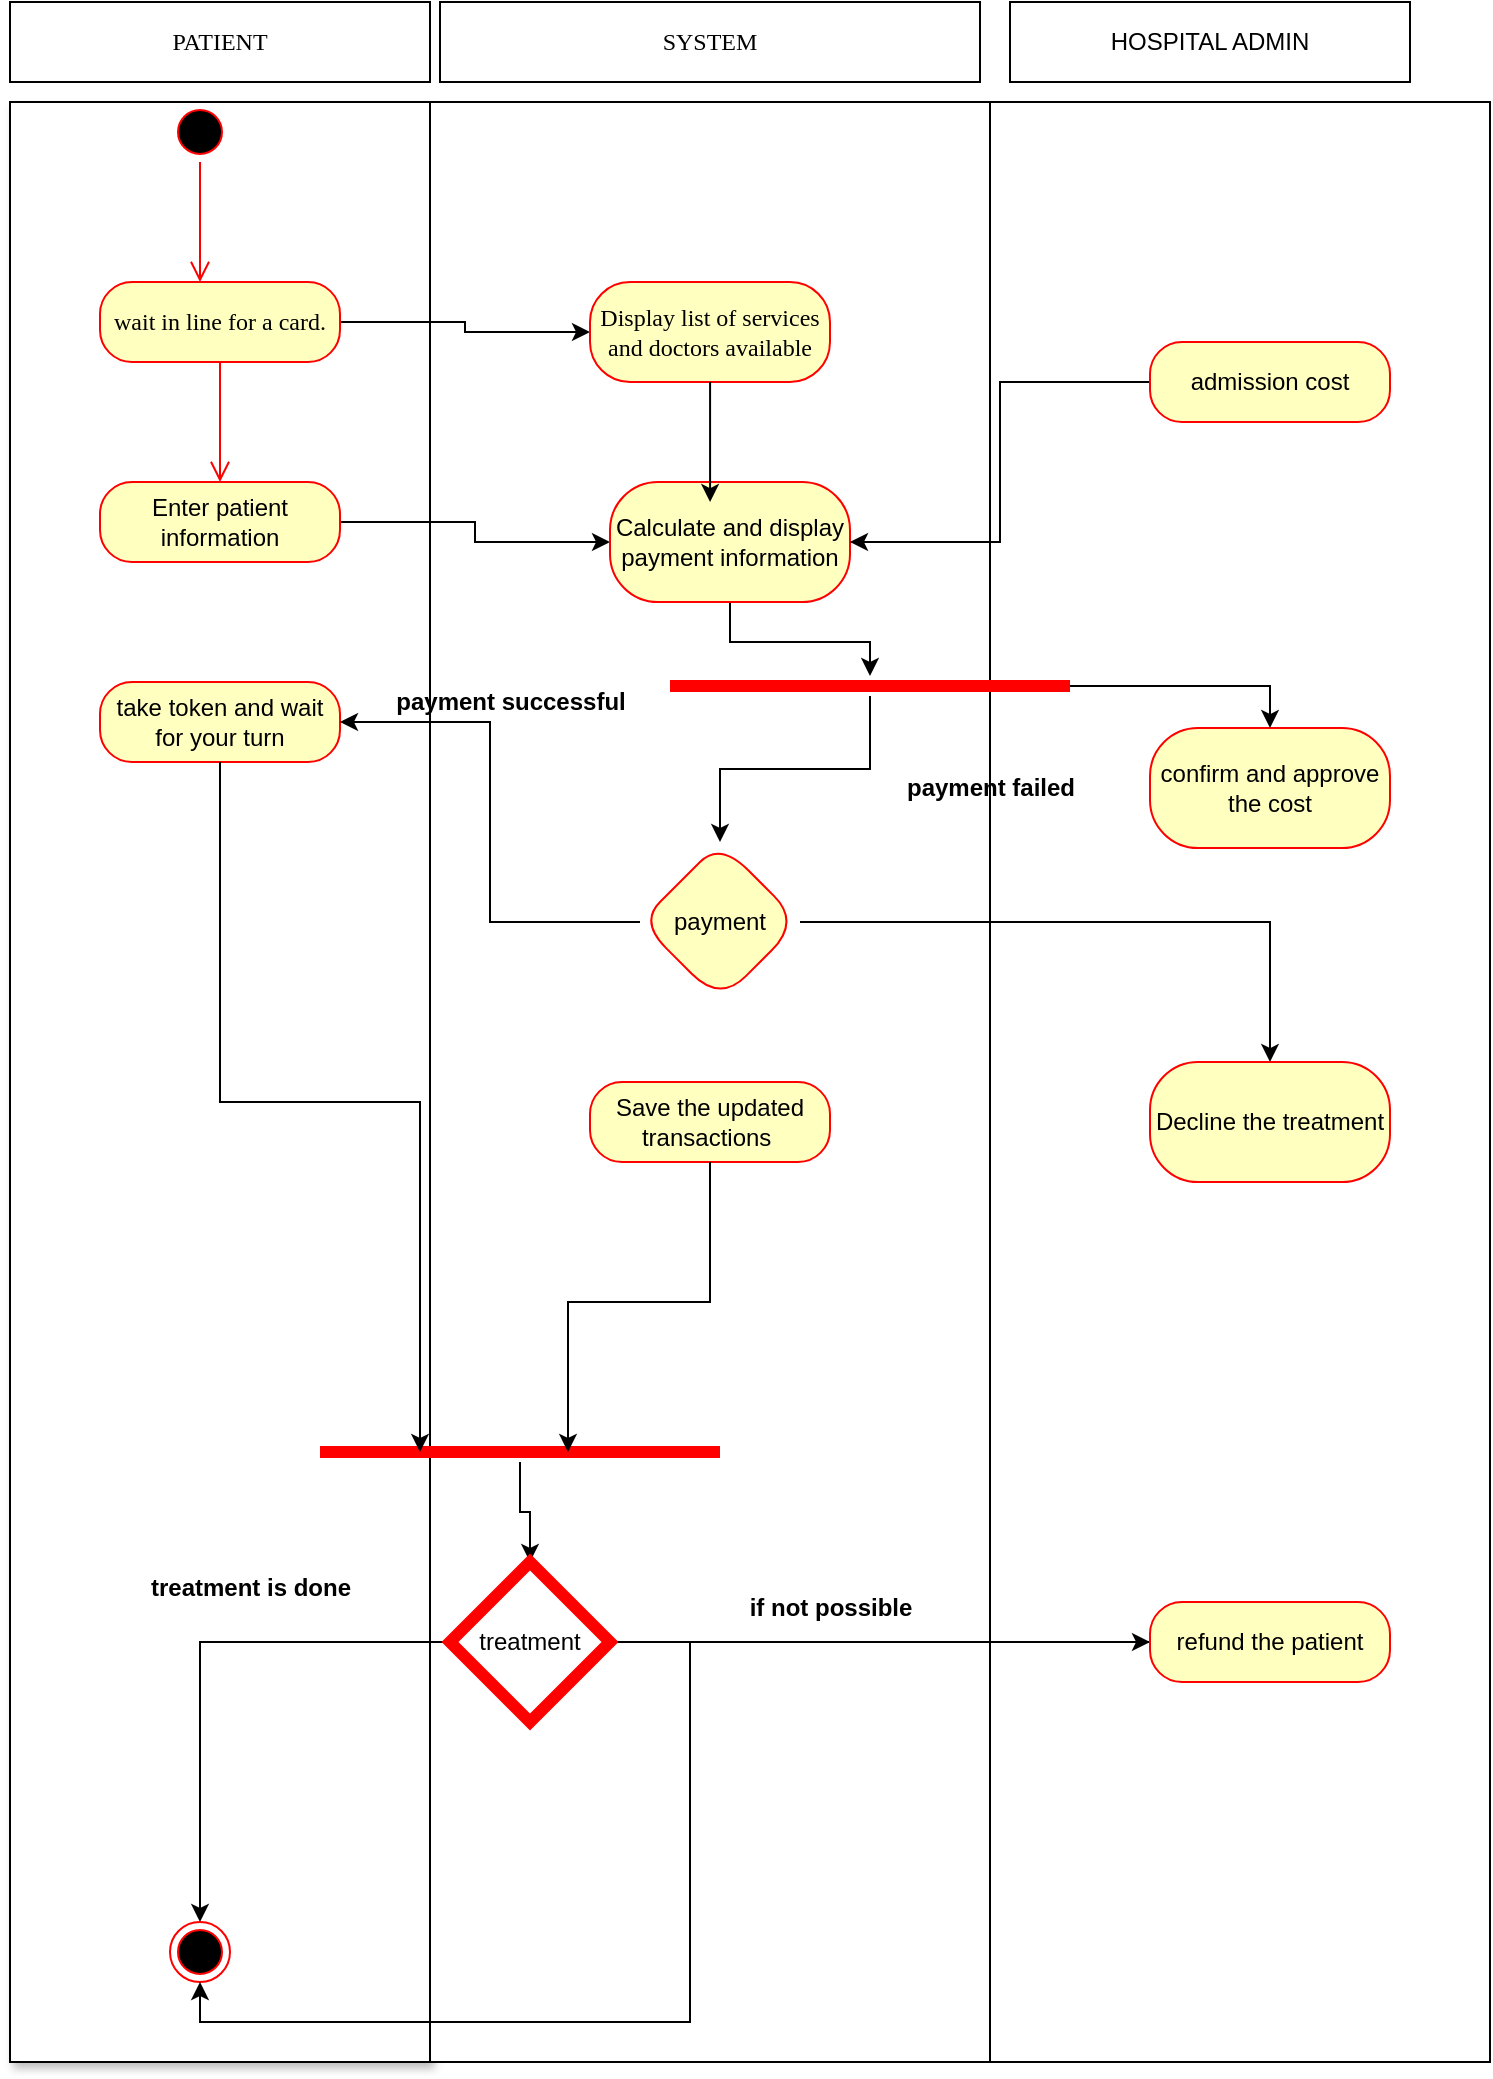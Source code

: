 <mxfile>
    <diagram name="Page-1" id="X6Q0eUXd8FNKNGAS-vkh">
        <mxGraphModel dx="730" dy="1575" grid="1" gridSize="10" guides="1" tooltips="1" connect="1" arrows="1" fold="1" page="1" pageScale="1" pageWidth="850" pageHeight="1100" math="0" shadow="0">
            <root>
                <mxCell id="0"/>
                <mxCell id="1" parent="0"/>
                <mxCell id="MPvX9LyE8eq6sSWWMgXI-24" value="" style="whiteSpace=wrap;html=1;shadow=1;" parent="1" vertex="1">
                    <mxGeometry x="70" y="-440" width="210" height="980" as="geometry"/>
                </mxCell>
                <mxCell id="MPvX9LyE8eq6sSWWMgXI-26" value="" style="whiteSpace=wrap;html=1;" parent="1" vertex="1">
                    <mxGeometry x="280" y="-440" width="280" height="980" as="geometry"/>
                </mxCell>
                <mxCell id="MPvX9LyE8eq6sSWWMgXI-28" value="PATIENT" style="whiteSpace=wrap;html=1;fontFamily=Times New Roman;" parent="1" vertex="1">
                    <mxGeometry x="70" y="-490" width="210" height="40" as="geometry"/>
                </mxCell>
                <mxCell id="MPvX9LyE8eq6sSWWMgXI-29" value="SYSTEM" style="whiteSpace=wrap;html=1;fontFamily=Times New Roman;" parent="1" vertex="1">
                    <mxGeometry x="285" y="-490" width="270" height="40" as="geometry"/>
                </mxCell>
                <mxCell id="MPvX9LyE8eq6sSWWMgXI-39" value="" style="ellipse;html=1;shape=startState;fillColor=#000000;strokeColor=#ff0000;" parent="1" vertex="1">
                    <mxGeometry x="150" y="-440" width="30" height="30" as="geometry"/>
                </mxCell>
                <mxCell id="MPvX9LyE8eq6sSWWMgXI-40" value="" style="edgeStyle=orthogonalEdgeStyle;html=1;verticalAlign=bottom;endArrow=open;endSize=8;strokeColor=#ff0000;rounded=0;" parent="1" source="MPvX9LyE8eq6sSWWMgXI-39" edge="1">
                    <mxGeometry relative="1" as="geometry">
                        <mxPoint x="165" y="-350" as="targetPoint"/>
                    </mxGeometry>
                </mxCell>
                <mxCell id="MPvX9LyE8eq6sSWWMgXI-51" value="" style="edgeStyle=orthogonalEdgeStyle;rounded=0;orthogonalLoop=1;jettySize=auto;html=1;" parent="1" source="MPvX9LyE8eq6sSWWMgXI-41" target="MPvX9LyE8eq6sSWWMgXI-50" edge="1">
                    <mxGeometry relative="1" as="geometry"/>
                </mxCell>
                <mxCell id="MPvX9LyE8eq6sSWWMgXI-41" value="wait in line for a card." style="rounded=1;whiteSpace=wrap;html=1;arcSize=40;fontColor=#000000;fillColor=#ffffc0;strokeColor=#ff0000;fontFamily=Times New Roman;" parent="1" vertex="1">
                    <mxGeometry x="115" y="-350" width="120" height="40" as="geometry"/>
                </mxCell>
                <mxCell id="MPvX9LyE8eq6sSWWMgXI-42" value="" style="edgeStyle=orthogonalEdgeStyle;html=1;verticalAlign=bottom;endArrow=open;endSize=8;strokeColor=#ff0000;rounded=0;" parent="1" source="MPvX9LyE8eq6sSWWMgXI-41" edge="1">
                    <mxGeometry relative="1" as="geometry">
                        <mxPoint x="175" y="-250" as="targetPoint"/>
                    </mxGeometry>
                </mxCell>
                <mxCell id="MPvX9LyE8eq6sSWWMgXI-100" style="edgeStyle=orthogonalEdgeStyle;rounded=0;orthogonalLoop=1;jettySize=auto;html=1;entryX=0;entryY=0.5;entryDx=0;entryDy=0;" parent="1" source="MPvX9LyE8eq6sSWWMgXI-43" target="MPvX9LyE8eq6sSWWMgXI-63" edge="1">
                    <mxGeometry relative="1" as="geometry"/>
                </mxCell>
                <mxCell id="MPvX9LyE8eq6sSWWMgXI-43" value="Enter patient information" style="rounded=1;whiteSpace=wrap;html=1;arcSize=40;fontColor=#000000;fillColor=#ffffc0;strokeColor=#ff0000;" parent="1" vertex="1">
                    <mxGeometry x="115" y="-250" width="120" height="40" as="geometry"/>
                </mxCell>
                <mxCell id="MPvX9LyE8eq6sSWWMgXI-50" value="Display list of services and doctors available" style="whiteSpace=wrap;html=1;fontFamily=Times New Roman;fillColor=#ffffc0;strokeColor=#ff0000;fontColor=#000000;rounded=1;arcSize=40;" parent="1" vertex="1">
                    <mxGeometry x="360" y="-350" width="120" height="50" as="geometry"/>
                </mxCell>
                <mxCell id="MPvX9LyE8eq6sSWWMgXI-80" value="" style="edgeStyle=orthogonalEdgeStyle;rounded=0;orthogonalLoop=1;jettySize=auto;html=1;" parent="1" source="MPvX9LyE8eq6sSWWMgXI-63" target="MPvX9LyE8eq6sSWWMgXI-79" edge="1">
                    <mxGeometry relative="1" as="geometry"/>
                </mxCell>
                <mxCell id="MPvX9LyE8eq6sSWWMgXI-84" style="edgeStyle=orthogonalEdgeStyle;rounded=0;orthogonalLoop=1;jettySize=auto;html=1;" parent="1" source="MPvX9LyE8eq6sSWWMgXI-63" target="MPvX9LyE8eq6sSWWMgXI-79" edge="1">
                    <mxGeometry relative="1" as="geometry"/>
                </mxCell>
                <mxCell id="MPvX9LyE8eq6sSWWMgXI-134" style="edgeStyle=orthogonalEdgeStyle;rounded=0;orthogonalLoop=1;jettySize=auto;html=1;" parent="1" source="MPvX9LyE8eq6sSWWMgXI-63" target="MPvX9LyE8eq6sSWWMgXI-130" edge="1">
                    <mxGeometry relative="1" as="geometry"/>
                </mxCell>
                <mxCell id="MPvX9LyE8eq6sSWWMgXI-63" value="Calculate and display payment information" style="whiteSpace=wrap;html=1;fillColor=#ffffc0;strokeColor=#ff0000;fontColor=#000000;rounded=1;arcSize=40;" parent="1" vertex="1">
                    <mxGeometry x="370" y="-250" width="120" height="60" as="geometry"/>
                </mxCell>
                <mxCell id="MPvX9LyE8eq6sSWWMgXI-66" value="" style="whiteSpace=wrap;html=1;" parent="1" vertex="1">
                    <mxGeometry x="560" y="-440" width="250" height="980" as="geometry"/>
                </mxCell>
                <mxCell id="MPvX9LyE8eq6sSWWMgXI-67" value="HOSPITAL ADMIN" style="whiteSpace=wrap;html=1;" parent="1" vertex="1">
                    <mxGeometry x="570" y="-490" width="200" height="40" as="geometry"/>
                </mxCell>
                <mxCell id="MPvX9LyE8eq6sSWWMgXI-73" style="edgeStyle=orthogonalEdgeStyle;rounded=0;orthogonalLoop=1;jettySize=auto;html=1;entryX=0.417;entryY=0.167;entryDx=0;entryDy=0;entryPerimeter=0;" parent="1" source="MPvX9LyE8eq6sSWWMgXI-50" target="MPvX9LyE8eq6sSWWMgXI-63" edge="1">
                    <mxGeometry relative="1" as="geometry"/>
                </mxCell>
                <mxCell id="MPvX9LyE8eq6sSWWMgXI-77" style="edgeStyle=orthogonalEdgeStyle;rounded=0;orthogonalLoop=1;jettySize=auto;html=1;entryX=1;entryY=0.5;entryDx=0;entryDy=0;" parent="1" source="MPvX9LyE8eq6sSWWMgXI-74" target="MPvX9LyE8eq6sSWWMgXI-63" edge="1">
                    <mxGeometry relative="1" as="geometry"/>
                </mxCell>
                <mxCell id="MPvX9LyE8eq6sSWWMgXI-74" value="admission cost" style="rounded=1;whiteSpace=wrap;html=1;arcSize=40;fontColor=#000000;fillColor=#ffffc0;strokeColor=#ff0000;" parent="1" vertex="1">
                    <mxGeometry x="640" y="-320" width="120" height="40" as="geometry"/>
                </mxCell>
                <mxCell id="MPvX9LyE8eq6sSWWMgXI-79" value="confirm and approve the cost" style="whiteSpace=wrap;html=1;fillColor=#ffffc0;strokeColor=#ff0000;fontColor=#000000;rounded=1;arcSize=40;" parent="1" vertex="1">
                    <mxGeometry x="640" y="-127" width="120" height="60" as="geometry"/>
                </mxCell>
                <mxCell id="MPvX9LyE8eq6sSWWMgXI-86" value="take token and wait for your turn" style="rounded=1;whiteSpace=wrap;html=1;arcSize=40;fontColor=#000000;fillColor=#ffffc0;strokeColor=#ff0000;" parent="1" vertex="1">
                    <mxGeometry x="115" y="-150" width="120" height="40" as="geometry"/>
                </mxCell>
                <mxCell id="MPvX9LyE8eq6sSWWMgXI-93" style="edgeStyle=orthogonalEdgeStyle;rounded=0;orthogonalLoop=1;jettySize=auto;html=1;entryX=1;entryY=0.5;entryDx=0;entryDy=0;" parent="1" source="MPvX9LyE8eq6sSWWMgXI-91" target="MPvX9LyE8eq6sSWWMgXI-86" edge="1">
                    <mxGeometry relative="1" as="geometry"/>
                </mxCell>
                <mxCell id="MPvX9LyE8eq6sSWWMgXI-97" value="" style="edgeStyle=orthogonalEdgeStyle;rounded=0;orthogonalLoop=1;jettySize=auto;html=1;" parent="1" source="MPvX9LyE8eq6sSWWMgXI-91" target="MPvX9LyE8eq6sSWWMgXI-96" edge="1">
                    <mxGeometry relative="1" as="geometry">
                        <Array as="points">
                            <mxPoint x="430" y="-30"/>
                            <mxPoint x="700" y="-30"/>
                        </Array>
                    </mxGeometry>
                </mxCell>
                <mxCell id="MPvX9LyE8eq6sSWWMgXI-91" value="payment" style="rhombus;whiteSpace=wrap;html=1;fillColor=#ffffc0;strokeColor=#ff0000;fontColor=#000000;rounded=1;arcSize=40;" parent="1" vertex="1">
                    <mxGeometry x="385" y="-70" width="80" height="80" as="geometry"/>
                </mxCell>
                <mxCell id="MPvX9LyE8eq6sSWWMgXI-96" value="Decline the treatment" style="whiteSpace=wrap;html=1;fillColor=#ffffc0;strokeColor=#ff0000;fontColor=#000000;rounded=1;arcSize=40;" parent="1" vertex="1">
                    <mxGeometry x="640" y="40" width="120" height="60" as="geometry"/>
                </mxCell>
                <mxCell id="MPvX9LyE8eq6sSWWMgXI-98" value="payment failed" style="text;align=center;fontStyle=1;verticalAlign=middle;spacingLeft=3;spacingRight=3;strokeColor=none;rotatable=0;points=[[0,0.5],[1,0.5]];portConstraint=eastwest;html=1;" parent="1" vertex="1">
                    <mxGeometry x="520" y="-110" width="80" height="26" as="geometry"/>
                </mxCell>
                <mxCell id="MPvX9LyE8eq6sSWWMgXI-99" value="payment successful" style="text;align=center;fontStyle=1;verticalAlign=middle;spacingLeft=3;spacingRight=3;strokeColor=none;rotatable=0;points=[[0,0.5],[1,0.5]];portConstraint=eastwest;html=1;" parent="1" vertex="1">
                    <mxGeometry x="280" y="-153" width="80" height="26" as="geometry"/>
                </mxCell>
                <mxCell id="MPvX9LyE8eq6sSWWMgXI-105" value="Save the updated transactions&amp;nbsp;" style="rounded=1;whiteSpace=wrap;html=1;arcSize=40;fontColor=#000000;fillColor=#ffffc0;strokeColor=#ff0000;" parent="1" vertex="1">
                    <mxGeometry x="360" y="50" width="120" height="40" as="geometry"/>
                </mxCell>
                <mxCell id="MPvX9LyE8eq6sSWWMgXI-115" value="" style="edgeStyle=orthogonalEdgeStyle;rounded=0;orthogonalLoop=1;jettySize=auto;html=1;" parent="1" source="MPvX9LyE8eq6sSWWMgXI-107" target="MPvX9LyE8eq6sSWWMgXI-114" edge="1">
                    <mxGeometry relative="1" as="geometry"/>
                </mxCell>
                <mxCell id="MPvX9LyE8eq6sSWWMgXI-107" value="" style="shape=line;html=1;strokeWidth=6;strokeColor=#ff0000;" parent="1" vertex="1">
                    <mxGeometry x="225" y="230" width="200" height="10" as="geometry"/>
                </mxCell>
                <mxCell id="MPvX9LyE8eq6sSWWMgXI-109" style="edgeStyle=orthogonalEdgeStyle;rounded=0;orthogonalLoop=1;jettySize=auto;html=1;entryX=0.25;entryY=0.5;entryDx=0;entryDy=0;entryPerimeter=0;" parent="1" source="MPvX9LyE8eq6sSWWMgXI-86" target="MPvX9LyE8eq6sSWWMgXI-107" edge="1">
                    <mxGeometry relative="1" as="geometry"/>
                </mxCell>
                <mxCell id="MPvX9LyE8eq6sSWWMgXI-110" style="edgeStyle=orthogonalEdgeStyle;rounded=0;orthogonalLoop=1;jettySize=auto;html=1;entryX=0.62;entryY=0.5;entryDx=0;entryDy=0;entryPerimeter=0;" parent="1" source="MPvX9LyE8eq6sSWWMgXI-105" target="MPvX9LyE8eq6sSWWMgXI-107" edge="1">
                    <mxGeometry relative="1" as="geometry"/>
                </mxCell>
                <mxCell id="MPvX9LyE8eq6sSWWMgXI-118" style="edgeStyle=orthogonalEdgeStyle;rounded=0;orthogonalLoop=1;jettySize=auto;html=1;" parent="1" source="MPvX9LyE8eq6sSWWMgXI-114" target="MPvX9LyE8eq6sSWWMgXI-117" edge="1">
                    <mxGeometry relative="1" as="geometry"/>
                </mxCell>
                <mxCell id="MPvX9LyE8eq6sSWWMgXI-122" value="" style="edgeStyle=orthogonalEdgeStyle;rounded=0;orthogonalLoop=1;jettySize=auto;html=1;" parent="1" source="MPvX9LyE8eq6sSWWMgXI-114" edge="1">
                    <mxGeometry relative="1" as="geometry">
                        <mxPoint x="640" y="330" as="targetPoint"/>
                    </mxGeometry>
                </mxCell>
                <mxCell id="MPvX9LyE8eq6sSWWMgXI-114" value="treatment" style="rhombus;whiteSpace=wrap;html=1;strokeColor=#ff0000;strokeWidth=6;" parent="1" vertex="1">
                    <mxGeometry x="290" y="290" width="80" height="80" as="geometry"/>
                </mxCell>
                <mxCell id="MPvX9LyE8eq6sSWWMgXI-117" value="" style="ellipse;html=1;shape=endState;fillColor=#000000;strokeColor=#ff0000;" parent="1" vertex="1">
                    <mxGeometry x="150" y="470" width="30" height="30" as="geometry"/>
                </mxCell>
                <mxCell id="MPvX9LyE8eq6sSWWMgXI-119" value="treatment is done" style="text;align=center;fontStyle=1;verticalAlign=middle;spacingLeft=3;spacingRight=3;strokeColor=none;rotatable=0;points=[[0,0.5],[1,0.5]];portConstraint=eastwest;html=1;" parent="1" vertex="1">
                    <mxGeometry x="150" y="290" width="80" height="26" as="geometry"/>
                </mxCell>
                <mxCell id="MPvX9LyE8eq6sSWWMgXI-127" style="edgeStyle=orthogonalEdgeStyle;rounded=0;orthogonalLoop=1;jettySize=auto;html=1;entryX=0.5;entryY=1;entryDx=0;entryDy=0;" parent="1" source="MPvX9LyE8eq6sSWWMgXI-123" target="MPvX9LyE8eq6sSWWMgXI-117" edge="1">
                    <mxGeometry relative="1" as="geometry"/>
                </mxCell>
                <mxCell id="MPvX9LyE8eq6sSWWMgXI-123" value="refund the patient" style="rounded=1;whiteSpace=wrap;html=1;arcSize=40;fontColor=#000000;fillColor=#ffffc0;strokeColor=#ff0000;" parent="1" vertex="1">
                    <mxGeometry x="640" y="310" width="120" height="40" as="geometry"/>
                </mxCell>
                <mxCell id="MPvX9LyE8eq6sSWWMgXI-125" value="if not possible" style="text;align=center;fontStyle=1;verticalAlign=middle;spacingLeft=3;spacingRight=3;strokeColor=none;rotatable=0;points=[[0,0.5],[1,0.5]];portConstraint=eastwest;html=1;" parent="1" vertex="1">
                    <mxGeometry x="440" y="300" width="80" height="26" as="geometry"/>
                </mxCell>
                <mxCell id="MPvX9LyE8eq6sSWWMgXI-135" style="edgeStyle=orthogonalEdgeStyle;rounded=0;orthogonalLoop=1;jettySize=auto;html=1;" parent="1" source="MPvX9LyE8eq6sSWWMgXI-130" target="MPvX9LyE8eq6sSWWMgXI-91" edge="1">
                    <mxGeometry relative="1" as="geometry"/>
                </mxCell>
                <mxCell id="MPvX9LyE8eq6sSWWMgXI-136" style="edgeStyle=orthogonalEdgeStyle;rounded=0;orthogonalLoop=1;jettySize=auto;html=1;" parent="1" source="MPvX9LyE8eq6sSWWMgXI-130" target="MPvX9LyE8eq6sSWWMgXI-79" edge="1">
                    <mxGeometry relative="1" as="geometry"/>
                </mxCell>
                <mxCell id="MPvX9LyE8eq6sSWWMgXI-130" value="" style="shape=line;html=1;strokeWidth=6;strokeColor=#ff0000;" parent="1" vertex="1">
                    <mxGeometry x="400" y="-153" width="200" height="10" as="geometry"/>
                </mxCell>
            </root>
        </mxGraphModel>
    </diagram>
</mxfile>